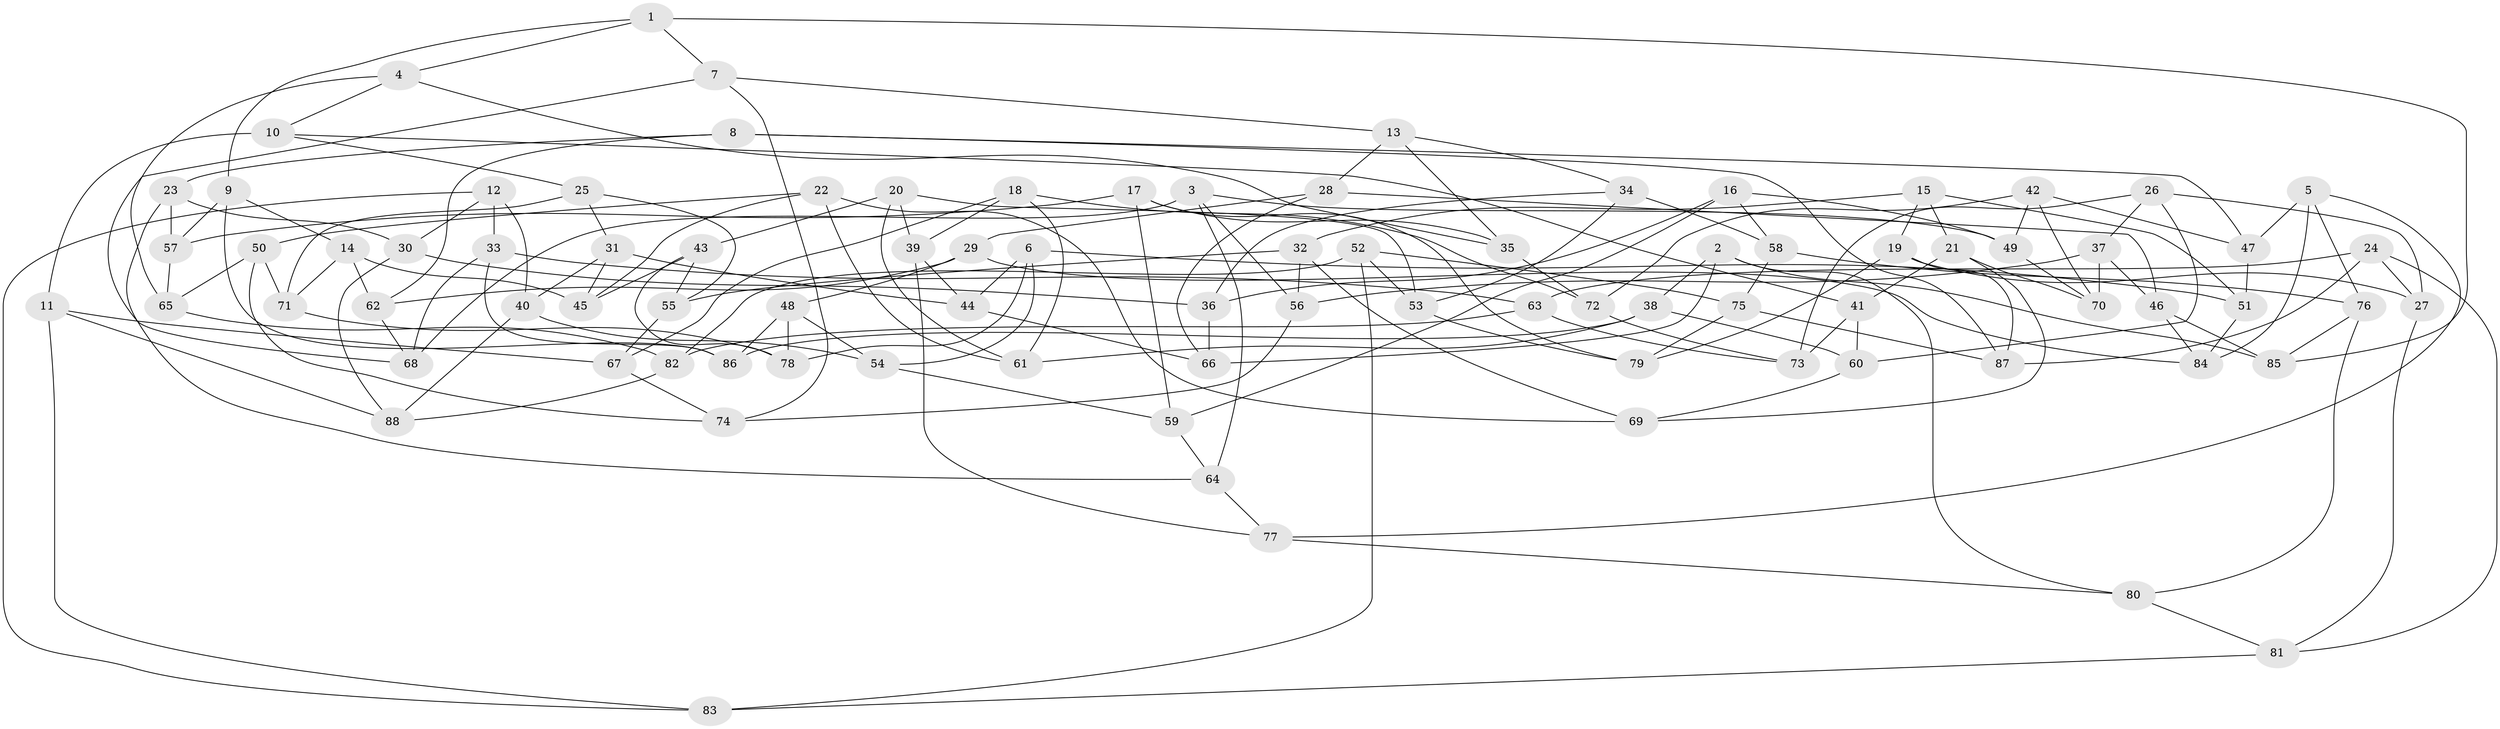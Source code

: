 // Generated by graph-tools (version 1.1) at 2025/16/03/09/25 04:16:13]
// undirected, 88 vertices, 176 edges
graph export_dot {
graph [start="1"]
  node [color=gray90,style=filled];
  1;
  2;
  3;
  4;
  5;
  6;
  7;
  8;
  9;
  10;
  11;
  12;
  13;
  14;
  15;
  16;
  17;
  18;
  19;
  20;
  21;
  22;
  23;
  24;
  25;
  26;
  27;
  28;
  29;
  30;
  31;
  32;
  33;
  34;
  35;
  36;
  37;
  38;
  39;
  40;
  41;
  42;
  43;
  44;
  45;
  46;
  47;
  48;
  49;
  50;
  51;
  52;
  53;
  54;
  55;
  56;
  57;
  58;
  59;
  60;
  61;
  62;
  63;
  64;
  65;
  66;
  67;
  68;
  69;
  70;
  71;
  72;
  73;
  74;
  75;
  76;
  77;
  78;
  79;
  80;
  81;
  82;
  83;
  84;
  85;
  86;
  87;
  88;
  1 -- 85;
  1 -- 4;
  1 -- 9;
  1 -- 7;
  2 -- 80;
  2 -- 85;
  2 -- 38;
  2 -- 66;
  3 -- 49;
  3 -- 64;
  3 -- 56;
  3 -- 68;
  4 -- 35;
  4 -- 65;
  4 -- 10;
  5 -- 76;
  5 -- 47;
  5 -- 84;
  5 -- 77;
  6 -- 51;
  6 -- 54;
  6 -- 44;
  6 -- 78;
  7 -- 74;
  7 -- 68;
  7 -- 13;
  8 -- 87;
  8 -- 23;
  8 -- 62;
  8 -- 47;
  9 -- 57;
  9 -- 86;
  9 -- 14;
  10 -- 25;
  10 -- 41;
  10 -- 11;
  11 -- 67;
  11 -- 88;
  11 -- 83;
  12 -- 40;
  12 -- 83;
  12 -- 33;
  12 -- 30;
  13 -- 34;
  13 -- 35;
  13 -- 28;
  14 -- 71;
  14 -- 45;
  14 -- 62;
  15 -- 51;
  15 -- 19;
  15 -- 21;
  15 -- 32;
  16 -- 36;
  16 -- 59;
  16 -- 49;
  16 -- 58;
  17 -- 59;
  17 -- 79;
  17 -- 35;
  17 -- 57;
  18 -- 72;
  18 -- 39;
  18 -- 61;
  18 -- 67;
  19 -- 87;
  19 -- 79;
  19 -- 27;
  20 -- 53;
  20 -- 43;
  20 -- 61;
  20 -- 39;
  21 -- 70;
  21 -- 41;
  21 -- 69;
  22 -- 50;
  22 -- 69;
  22 -- 61;
  22 -- 45;
  23 -- 64;
  23 -- 57;
  23 -- 30;
  24 -- 27;
  24 -- 81;
  24 -- 87;
  24 -- 63;
  25 -- 71;
  25 -- 55;
  25 -- 31;
  26 -- 60;
  26 -- 27;
  26 -- 73;
  26 -- 37;
  27 -- 81;
  28 -- 46;
  28 -- 29;
  28 -- 66;
  29 -- 62;
  29 -- 48;
  29 -- 84;
  30 -- 88;
  30 -- 36;
  31 -- 40;
  31 -- 44;
  31 -- 45;
  32 -- 69;
  32 -- 56;
  32 -- 55;
  33 -- 86;
  33 -- 63;
  33 -- 68;
  34 -- 36;
  34 -- 53;
  34 -- 58;
  35 -- 72;
  36 -- 66;
  37 -- 70;
  37 -- 46;
  37 -- 56;
  38 -- 61;
  38 -- 60;
  38 -- 86;
  39 -- 44;
  39 -- 77;
  40 -- 88;
  40 -- 54;
  41 -- 73;
  41 -- 60;
  42 -- 70;
  42 -- 47;
  42 -- 72;
  42 -- 49;
  43 -- 78;
  43 -- 45;
  43 -- 55;
  44 -- 66;
  46 -- 84;
  46 -- 85;
  47 -- 51;
  48 -- 86;
  48 -- 54;
  48 -- 78;
  49 -- 70;
  50 -- 71;
  50 -- 65;
  50 -- 74;
  51 -- 84;
  52 -- 83;
  52 -- 75;
  52 -- 53;
  52 -- 82;
  53 -- 79;
  54 -- 59;
  55 -- 67;
  56 -- 74;
  57 -- 65;
  58 -- 75;
  58 -- 76;
  59 -- 64;
  60 -- 69;
  62 -- 68;
  63 -- 73;
  63 -- 82;
  64 -- 77;
  65 -- 82;
  67 -- 74;
  71 -- 78;
  72 -- 73;
  75 -- 79;
  75 -- 87;
  76 -- 80;
  76 -- 85;
  77 -- 80;
  80 -- 81;
  81 -- 83;
  82 -- 88;
}
